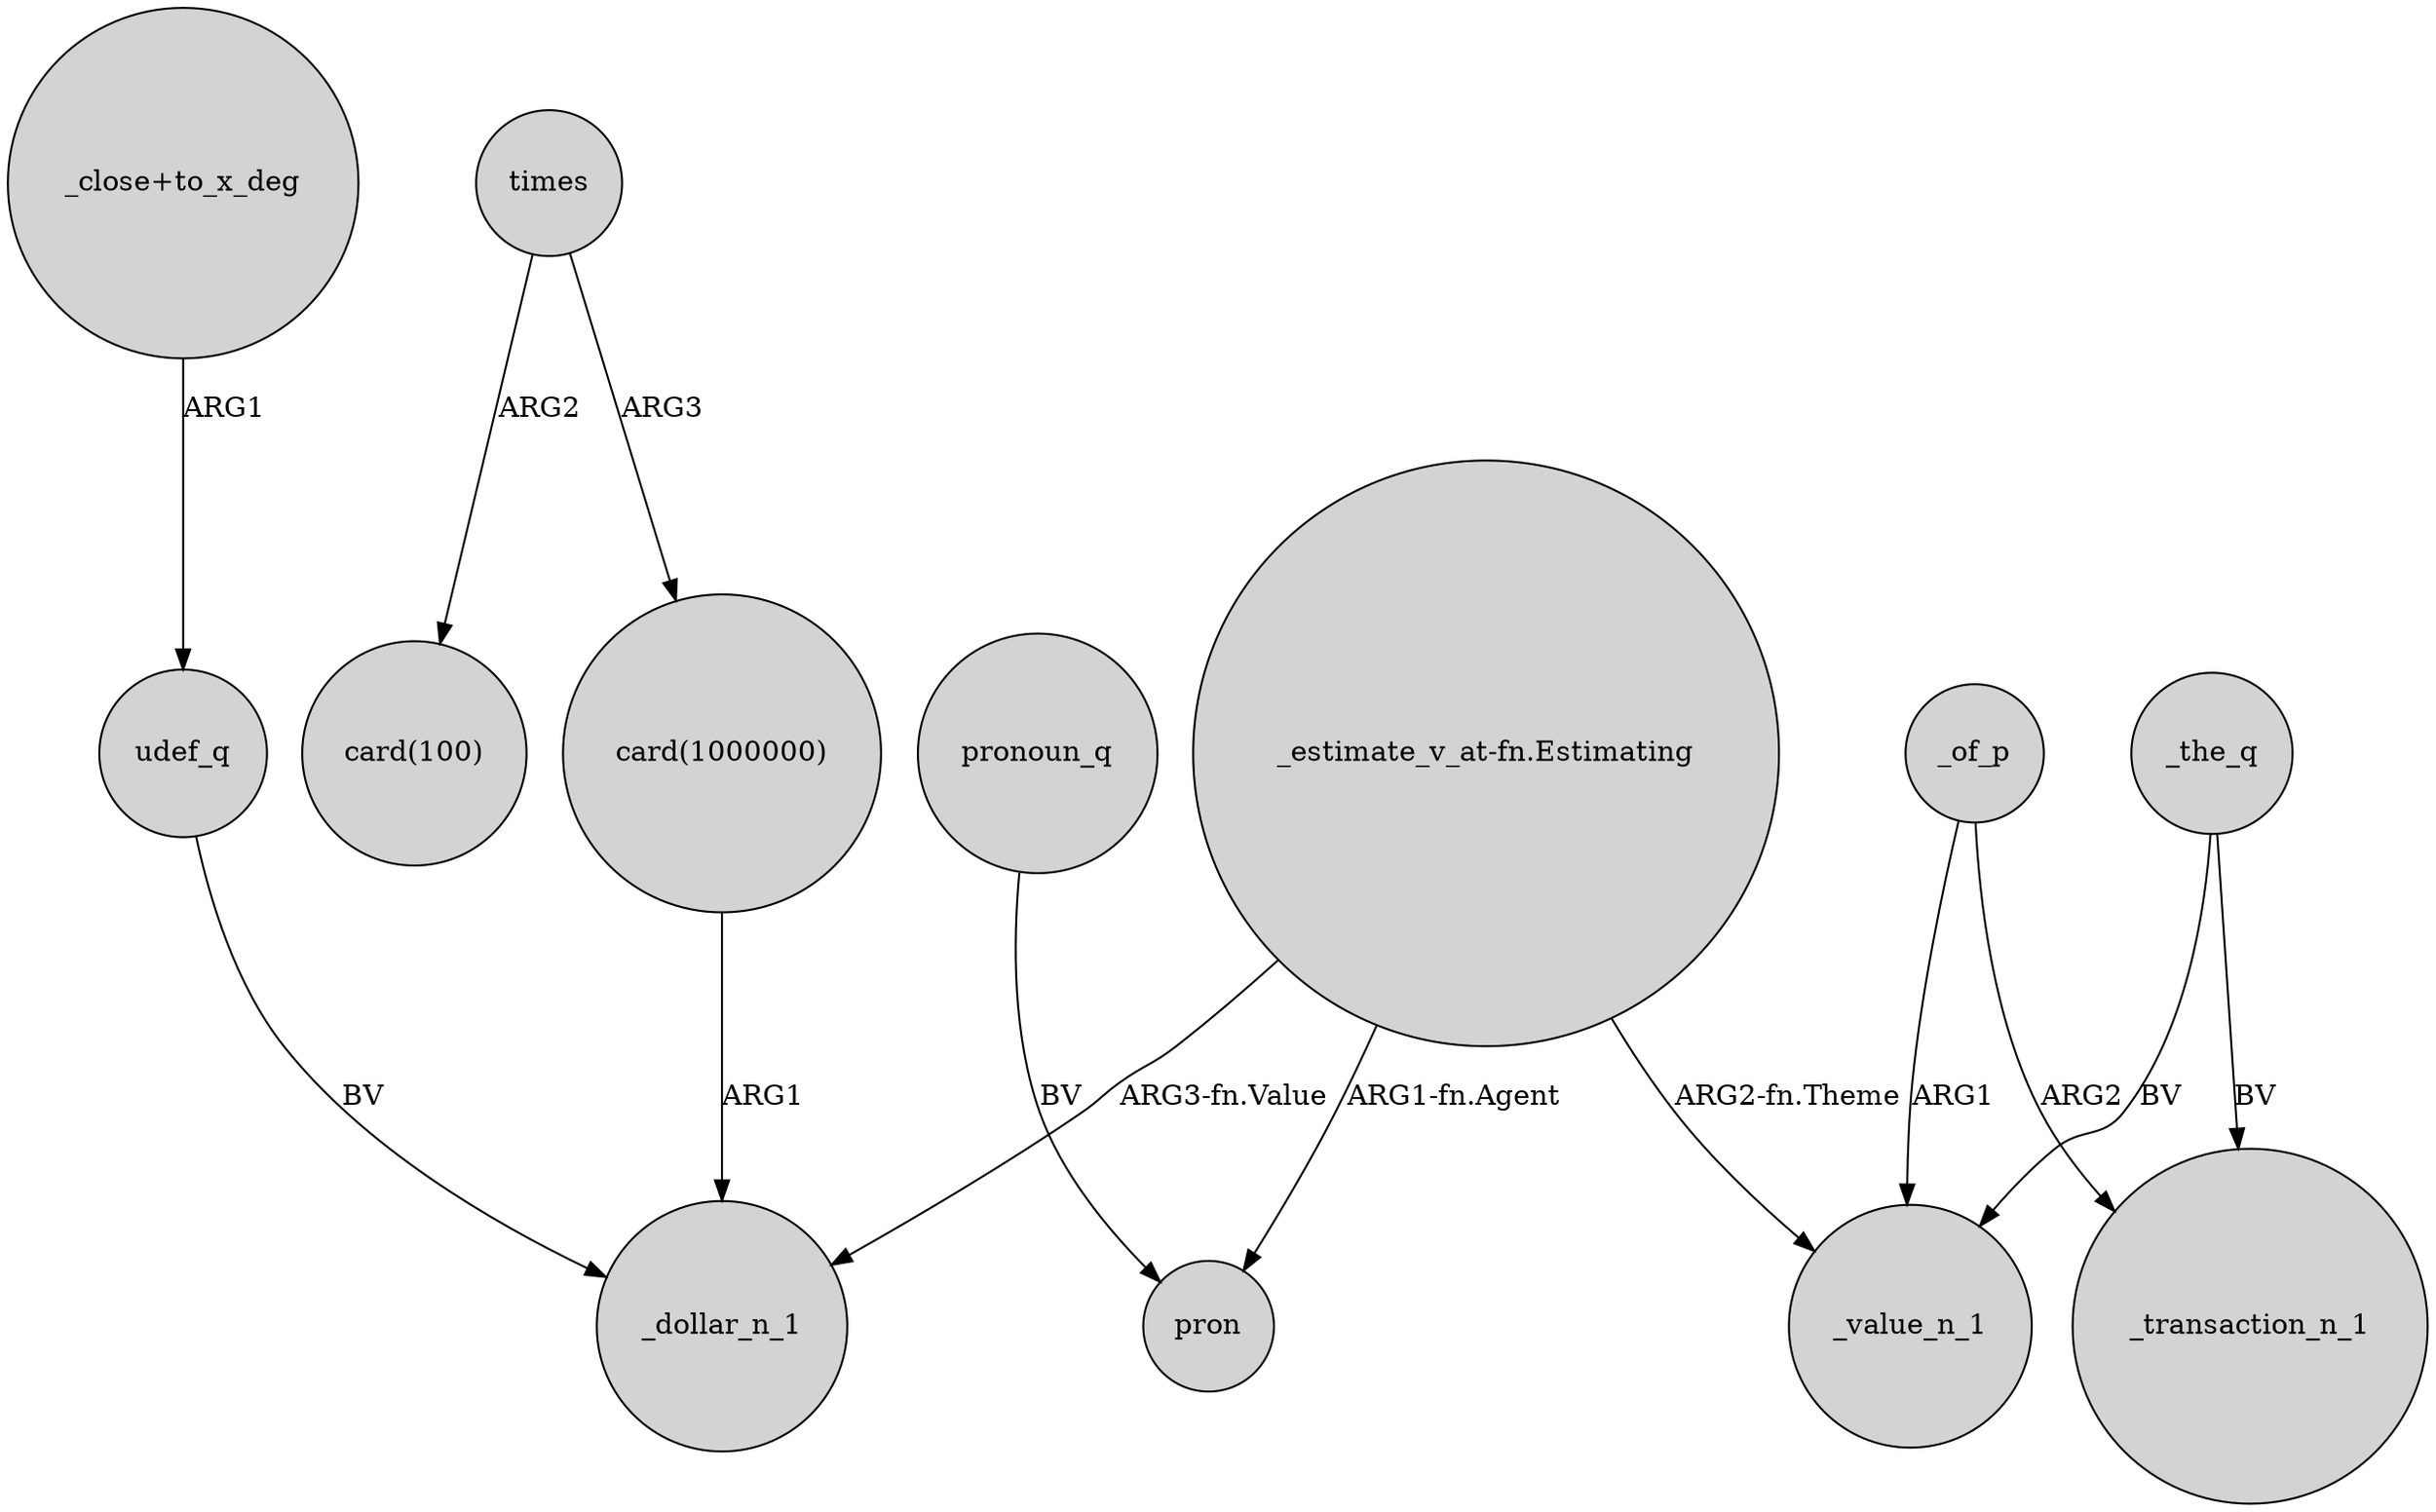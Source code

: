 digraph {
	node [shape=circle style=filled]
	"_close+to_x_deg" -> udef_q [label=ARG1]
	_of_p -> _value_n_1 [label=ARG1]
	"card(1000000)" -> _dollar_n_1 [label=ARG1]
	"_estimate_v_at-fn.Estimating" -> _value_n_1 [label="ARG2-fn.Theme"]
	times -> "card(1000000)" [label=ARG3]
	times -> "card(100)" [label=ARG2]
	pronoun_q -> pron [label=BV]
	_the_q -> _transaction_n_1 [label=BV]
	"_estimate_v_at-fn.Estimating" -> pron [label="ARG1-fn.Agent"]
	_the_q -> _value_n_1 [label=BV]
	udef_q -> _dollar_n_1 [label=BV]
	_of_p -> _transaction_n_1 [label=ARG2]
	"_estimate_v_at-fn.Estimating" -> _dollar_n_1 [label="ARG3-fn.Value"]
}
